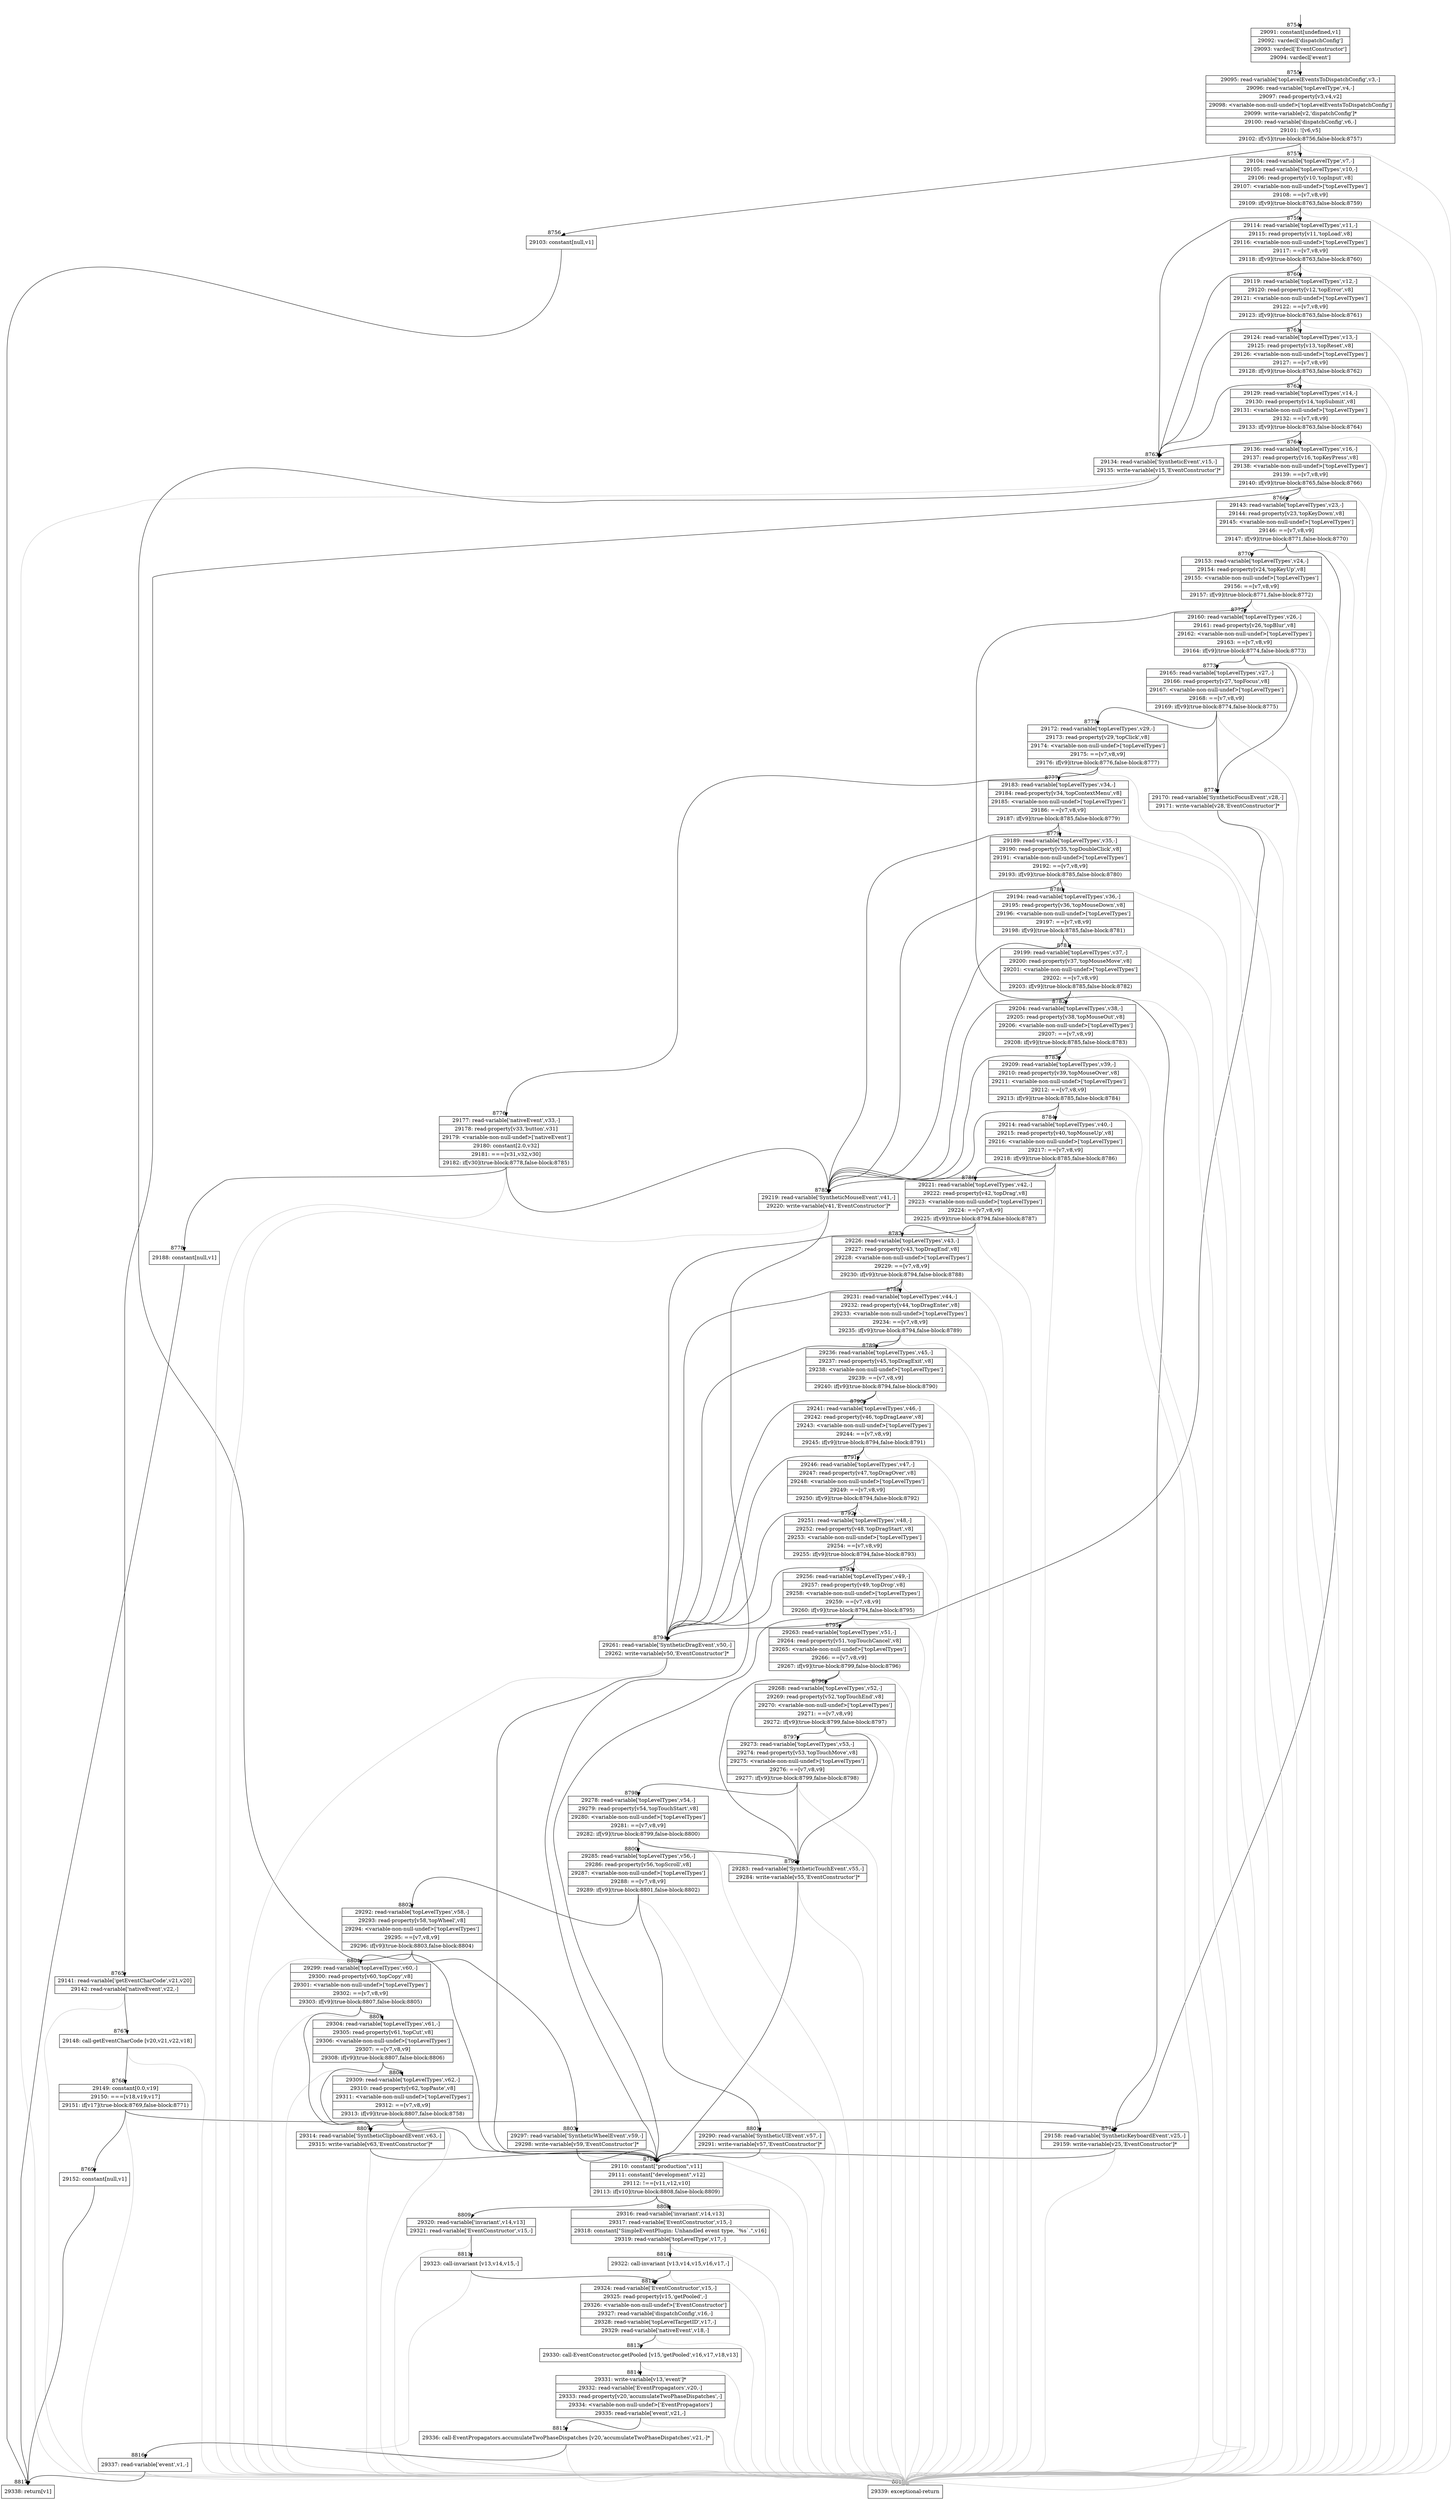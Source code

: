 digraph {
rankdir="TD"
BB_entry645[shape=none,label=""];
BB_entry645 -> BB8754 [tailport=s, headport=n, headlabel="    8754"]
BB8754 [shape=record label="{29091: constant[undefined,v1]|29092: vardecl['dispatchConfig']|29093: vardecl['EventConstructor']|29094: vardecl['event']}" ] 
BB8754 -> BB8755 [tailport=s, headport=n, headlabel="      8755"]
BB8755 [shape=record label="{29095: read-variable['topLevelEventsToDispatchConfig',v3,-]|29096: read-variable['topLevelType',v4,-]|29097: read-property[v3,v4,v2]|29098: \<variable-non-null-undef\>['topLevelEventsToDispatchConfig']|29099: write-variable[v2,'dispatchConfig']*|29100: read-variable['dispatchConfig',v6,-]|29101: ![v6,v5]|29102: if[v5](true-block:8756,false-block:8757)}" ] 
BB8755 -> BB8756 [tailport=s, headport=n, headlabel="      8756"]
BB8755 -> BB8757 [tailport=s, headport=n, headlabel="      8757"]
BB8755 -> BB8818 [tailport=s, headport=n, color=gray, headlabel="      8818"]
BB8756 [shape=record label="{29103: constant[null,v1]}" ] 
BB8756 -> BB8817 [tailport=s, headport=n, headlabel="      8817"]
BB8757 [shape=record label="{29104: read-variable['topLevelType',v7,-]|29105: read-variable['topLevelTypes',v10,-]|29106: read-property[v10,'topInput',v8]|29107: \<variable-non-null-undef\>['topLevelTypes']|29108: ==[v7,v8,v9]|29109: if[v9](true-block:8763,false-block:8759)}" ] 
BB8757 -> BB8763 [tailport=s, headport=n, headlabel="      8763"]
BB8757 -> BB8759 [tailport=s, headport=n, headlabel="      8759"]
BB8757 -> BB8818 [tailport=s, headport=n, color=gray]
BB8758 [shape=record label="{29110: constant[\"production\",v11]|29111: constant[\"development\",v12]|29112: !==[v11,v12,v10]|29113: if[v10](true-block:8808,false-block:8809)}" ] 
BB8758 -> BB8808 [tailport=s, headport=n, headlabel="      8808"]
BB8758 -> BB8809 [tailport=s, headport=n, headlabel="      8809"]
BB8758 -> BB8818 [tailport=s, headport=n, color=gray]
BB8759 [shape=record label="{29114: read-variable['topLevelTypes',v11,-]|29115: read-property[v11,'topLoad',v8]|29116: \<variable-non-null-undef\>['topLevelTypes']|29117: ==[v7,v8,v9]|29118: if[v9](true-block:8763,false-block:8760)}" ] 
BB8759 -> BB8763 [tailport=s, headport=n]
BB8759 -> BB8760 [tailport=s, headport=n, headlabel="      8760"]
BB8759 -> BB8818 [tailport=s, headport=n, color=gray]
BB8760 [shape=record label="{29119: read-variable['topLevelTypes',v12,-]|29120: read-property[v12,'topError',v8]|29121: \<variable-non-null-undef\>['topLevelTypes']|29122: ==[v7,v8,v9]|29123: if[v9](true-block:8763,false-block:8761)}" ] 
BB8760 -> BB8763 [tailport=s, headport=n]
BB8760 -> BB8761 [tailport=s, headport=n, headlabel="      8761"]
BB8760 -> BB8818 [tailport=s, headport=n, color=gray]
BB8761 [shape=record label="{29124: read-variable['topLevelTypes',v13,-]|29125: read-property[v13,'topReset',v8]|29126: \<variable-non-null-undef\>['topLevelTypes']|29127: ==[v7,v8,v9]|29128: if[v9](true-block:8763,false-block:8762)}" ] 
BB8761 -> BB8763 [tailport=s, headport=n]
BB8761 -> BB8762 [tailport=s, headport=n, headlabel="      8762"]
BB8761 -> BB8818 [tailport=s, headport=n, color=gray]
BB8762 [shape=record label="{29129: read-variable['topLevelTypes',v14,-]|29130: read-property[v14,'topSubmit',v8]|29131: \<variable-non-null-undef\>['topLevelTypes']|29132: ==[v7,v8,v9]|29133: if[v9](true-block:8763,false-block:8764)}" ] 
BB8762 -> BB8763 [tailport=s, headport=n]
BB8762 -> BB8764 [tailport=s, headport=n, headlabel="      8764"]
BB8762 -> BB8818 [tailport=s, headport=n, color=gray]
BB8763 [shape=record label="{29134: read-variable['SyntheticEvent',v15,-]|29135: write-variable[v15,'EventConstructor']*}" ] 
BB8763 -> BB8758 [tailport=s, headport=n, headlabel="      8758"]
BB8763 -> BB8818 [tailport=s, headport=n, color=gray]
BB8764 [shape=record label="{29136: read-variable['topLevelTypes',v16,-]|29137: read-property[v16,'topKeyPress',v8]|29138: \<variable-non-null-undef\>['topLevelTypes']|29139: ==[v7,v8,v9]|29140: if[v9](true-block:8765,false-block:8766)}" ] 
BB8764 -> BB8765 [tailport=s, headport=n, headlabel="      8765"]
BB8764 -> BB8766 [tailport=s, headport=n, headlabel="      8766"]
BB8764 -> BB8818 [tailport=s, headport=n, color=gray]
BB8765 [shape=record label="{29141: read-variable['getEventCharCode',v21,v20]|29142: read-variable['nativeEvent',v22,-]}" ] 
BB8765 -> BB8767 [tailport=s, headport=n, headlabel="      8767"]
BB8765 -> BB8818 [tailport=s, headport=n, color=gray]
BB8766 [shape=record label="{29143: read-variable['topLevelTypes',v23,-]|29144: read-property[v23,'topKeyDown',v8]|29145: \<variable-non-null-undef\>['topLevelTypes']|29146: ==[v7,v8,v9]|29147: if[v9](true-block:8771,false-block:8770)}" ] 
BB8766 -> BB8771 [tailport=s, headport=n, headlabel="      8771"]
BB8766 -> BB8770 [tailport=s, headport=n, headlabel="      8770"]
BB8766 -> BB8818 [tailport=s, headport=n, color=gray]
BB8767 [shape=record label="{29148: call-getEventCharCode [v20,v21,v22,v18]}" ] 
BB8767 -> BB8768 [tailport=s, headport=n, headlabel="      8768"]
BB8767 -> BB8818 [tailport=s, headport=n, color=gray]
BB8768 [shape=record label="{29149: constant[0.0,v19]|29150: ===[v18,v19,v17]|29151: if[v17](true-block:8769,false-block:8771)}" ] 
BB8768 -> BB8769 [tailport=s, headport=n, headlabel="      8769"]
BB8768 -> BB8771 [tailport=s, headport=n]
BB8768 -> BB8818 [tailport=s, headport=n, color=gray]
BB8769 [shape=record label="{29152: constant[null,v1]}" ] 
BB8769 -> BB8817 [tailport=s, headport=n]
BB8770 [shape=record label="{29153: read-variable['topLevelTypes',v24,-]|29154: read-property[v24,'topKeyUp',v8]|29155: \<variable-non-null-undef\>['topLevelTypes']|29156: ==[v7,v8,v9]|29157: if[v9](true-block:8771,false-block:8772)}" ] 
BB8770 -> BB8771 [tailport=s, headport=n]
BB8770 -> BB8772 [tailport=s, headport=n, headlabel="      8772"]
BB8770 -> BB8818 [tailport=s, headport=n, color=gray]
BB8771 [shape=record label="{29158: read-variable['SyntheticKeyboardEvent',v25,-]|29159: write-variable[v25,'EventConstructor']*}" ] 
BB8771 -> BB8758 [tailport=s, headport=n]
BB8771 -> BB8818 [tailport=s, headport=n, color=gray]
BB8772 [shape=record label="{29160: read-variable['topLevelTypes',v26,-]|29161: read-property[v26,'topBlur',v8]|29162: \<variable-non-null-undef\>['topLevelTypes']|29163: ==[v7,v8,v9]|29164: if[v9](true-block:8774,false-block:8773)}" ] 
BB8772 -> BB8774 [tailport=s, headport=n, headlabel="      8774"]
BB8772 -> BB8773 [tailport=s, headport=n, headlabel="      8773"]
BB8772 -> BB8818 [tailport=s, headport=n, color=gray]
BB8773 [shape=record label="{29165: read-variable['topLevelTypes',v27,-]|29166: read-property[v27,'topFocus',v8]|29167: \<variable-non-null-undef\>['topLevelTypes']|29168: ==[v7,v8,v9]|29169: if[v9](true-block:8774,false-block:8775)}" ] 
BB8773 -> BB8774 [tailport=s, headport=n]
BB8773 -> BB8775 [tailport=s, headport=n, headlabel="      8775"]
BB8773 -> BB8818 [tailport=s, headport=n, color=gray]
BB8774 [shape=record label="{29170: read-variable['SyntheticFocusEvent',v28,-]|29171: write-variable[v28,'EventConstructor']*}" ] 
BB8774 -> BB8758 [tailport=s, headport=n]
BB8774 -> BB8818 [tailport=s, headport=n, color=gray]
BB8775 [shape=record label="{29172: read-variable['topLevelTypes',v29,-]|29173: read-property[v29,'topClick',v8]|29174: \<variable-non-null-undef\>['topLevelTypes']|29175: ==[v7,v8,v9]|29176: if[v9](true-block:8776,false-block:8777)}" ] 
BB8775 -> BB8776 [tailport=s, headport=n, headlabel="      8776"]
BB8775 -> BB8777 [tailport=s, headport=n, headlabel="      8777"]
BB8775 -> BB8818 [tailport=s, headport=n, color=gray]
BB8776 [shape=record label="{29177: read-variable['nativeEvent',v33,-]|29178: read-property[v33,'button',v31]|29179: \<variable-non-null-undef\>['nativeEvent']|29180: constant[2.0,v32]|29181: ===[v31,v32,v30]|29182: if[v30](true-block:8778,false-block:8785)}" ] 
BB8776 -> BB8778 [tailport=s, headport=n, headlabel="      8778"]
BB8776 -> BB8785 [tailport=s, headport=n, headlabel="      8785"]
BB8776 -> BB8818 [tailport=s, headport=n, color=gray]
BB8777 [shape=record label="{29183: read-variable['topLevelTypes',v34,-]|29184: read-property[v34,'topContextMenu',v8]|29185: \<variable-non-null-undef\>['topLevelTypes']|29186: ==[v7,v8,v9]|29187: if[v9](true-block:8785,false-block:8779)}" ] 
BB8777 -> BB8785 [tailport=s, headport=n]
BB8777 -> BB8779 [tailport=s, headport=n, headlabel="      8779"]
BB8777 -> BB8818 [tailport=s, headport=n, color=gray]
BB8778 [shape=record label="{29188: constant[null,v1]}" ] 
BB8778 -> BB8817 [tailport=s, headport=n]
BB8779 [shape=record label="{29189: read-variable['topLevelTypes',v35,-]|29190: read-property[v35,'topDoubleClick',v8]|29191: \<variable-non-null-undef\>['topLevelTypes']|29192: ==[v7,v8,v9]|29193: if[v9](true-block:8785,false-block:8780)}" ] 
BB8779 -> BB8785 [tailport=s, headport=n]
BB8779 -> BB8780 [tailport=s, headport=n, headlabel="      8780"]
BB8779 -> BB8818 [tailport=s, headport=n, color=gray]
BB8780 [shape=record label="{29194: read-variable['topLevelTypes',v36,-]|29195: read-property[v36,'topMouseDown',v8]|29196: \<variable-non-null-undef\>['topLevelTypes']|29197: ==[v7,v8,v9]|29198: if[v9](true-block:8785,false-block:8781)}" ] 
BB8780 -> BB8785 [tailport=s, headport=n]
BB8780 -> BB8781 [tailport=s, headport=n, headlabel="      8781"]
BB8780 -> BB8818 [tailport=s, headport=n, color=gray]
BB8781 [shape=record label="{29199: read-variable['topLevelTypes',v37,-]|29200: read-property[v37,'topMouseMove',v8]|29201: \<variable-non-null-undef\>['topLevelTypes']|29202: ==[v7,v8,v9]|29203: if[v9](true-block:8785,false-block:8782)}" ] 
BB8781 -> BB8785 [tailport=s, headport=n]
BB8781 -> BB8782 [tailport=s, headport=n, headlabel="      8782"]
BB8781 -> BB8818 [tailport=s, headport=n, color=gray]
BB8782 [shape=record label="{29204: read-variable['topLevelTypes',v38,-]|29205: read-property[v38,'topMouseOut',v8]|29206: \<variable-non-null-undef\>['topLevelTypes']|29207: ==[v7,v8,v9]|29208: if[v9](true-block:8785,false-block:8783)}" ] 
BB8782 -> BB8785 [tailport=s, headport=n]
BB8782 -> BB8783 [tailport=s, headport=n, headlabel="      8783"]
BB8782 -> BB8818 [tailport=s, headport=n, color=gray]
BB8783 [shape=record label="{29209: read-variable['topLevelTypes',v39,-]|29210: read-property[v39,'topMouseOver',v8]|29211: \<variable-non-null-undef\>['topLevelTypes']|29212: ==[v7,v8,v9]|29213: if[v9](true-block:8785,false-block:8784)}" ] 
BB8783 -> BB8785 [tailport=s, headport=n]
BB8783 -> BB8784 [tailport=s, headport=n, headlabel="      8784"]
BB8783 -> BB8818 [tailport=s, headport=n, color=gray]
BB8784 [shape=record label="{29214: read-variable['topLevelTypes',v40,-]|29215: read-property[v40,'topMouseUp',v8]|29216: \<variable-non-null-undef\>['topLevelTypes']|29217: ==[v7,v8,v9]|29218: if[v9](true-block:8785,false-block:8786)}" ] 
BB8784 -> BB8785 [tailport=s, headport=n]
BB8784 -> BB8786 [tailport=s, headport=n, headlabel="      8786"]
BB8784 -> BB8818 [tailport=s, headport=n, color=gray]
BB8785 [shape=record label="{29219: read-variable['SyntheticMouseEvent',v41,-]|29220: write-variable[v41,'EventConstructor']*}" ] 
BB8785 -> BB8758 [tailport=s, headport=n]
BB8785 -> BB8818 [tailport=s, headport=n, color=gray]
BB8786 [shape=record label="{29221: read-variable['topLevelTypes',v42,-]|29222: read-property[v42,'topDrag',v8]|29223: \<variable-non-null-undef\>['topLevelTypes']|29224: ==[v7,v8,v9]|29225: if[v9](true-block:8794,false-block:8787)}" ] 
BB8786 -> BB8794 [tailport=s, headport=n, headlabel="      8794"]
BB8786 -> BB8787 [tailport=s, headport=n, headlabel="      8787"]
BB8786 -> BB8818 [tailport=s, headport=n, color=gray]
BB8787 [shape=record label="{29226: read-variable['topLevelTypes',v43,-]|29227: read-property[v43,'topDragEnd',v8]|29228: \<variable-non-null-undef\>['topLevelTypes']|29229: ==[v7,v8,v9]|29230: if[v9](true-block:8794,false-block:8788)}" ] 
BB8787 -> BB8794 [tailport=s, headport=n]
BB8787 -> BB8788 [tailport=s, headport=n, headlabel="      8788"]
BB8787 -> BB8818 [tailport=s, headport=n, color=gray]
BB8788 [shape=record label="{29231: read-variable['topLevelTypes',v44,-]|29232: read-property[v44,'topDragEnter',v8]|29233: \<variable-non-null-undef\>['topLevelTypes']|29234: ==[v7,v8,v9]|29235: if[v9](true-block:8794,false-block:8789)}" ] 
BB8788 -> BB8794 [tailport=s, headport=n]
BB8788 -> BB8789 [tailport=s, headport=n, headlabel="      8789"]
BB8788 -> BB8818 [tailport=s, headport=n, color=gray]
BB8789 [shape=record label="{29236: read-variable['topLevelTypes',v45,-]|29237: read-property[v45,'topDragExit',v8]|29238: \<variable-non-null-undef\>['topLevelTypes']|29239: ==[v7,v8,v9]|29240: if[v9](true-block:8794,false-block:8790)}" ] 
BB8789 -> BB8794 [tailport=s, headport=n]
BB8789 -> BB8790 [tailport=s, headport=n, headlabel="      8790"]
BB8789 -> BB8818 [tailport=s, headport=n, color=gray]
BB8790 [shape=record label="{29241: read-variable['topLevelTypes',v46,-]|29242: read-property[v46,'topDragLeave',v8]|29243: \<variable-non-null-undef\>['topLevelTypes']|29244: ==[v7,v8,v9]|29245: if[v9](true-block:8794,false-block:8791)}" ] 
BB8790 -> BB8794 [tailport=s, headport=n]
BB8790 -> BB8791 [tailport=s, headport=n, headlabel="      8791"]
BB8790 -> BB8818 [tailport=s, headport=n, color=gray]
BB8791 [shape=record label="{29246: read-variable['topLevelTypes',v47,-]|29247: read-property[v47,'topDragOver',v8]|29248: \<variable-non-null-undef\>['topLevelTypes']|29249: ==[v7,v8,v9]|29250: if[v9](true-block:8794,false-block:8792)}" ] 
BB8791 -> BB8794 [tailport=s, headport=n]
BB8791 -> BB8792 [tailport=s, headport=n, headlabel="      8792"]
BB8791 -> BB8818 [tailport=s, headport=n, color=gray]
BB8792 [shape=record label="{29251: read-variable['topLevelTypes',v48,-]|29252: read-property[v48,'topDragStart',v8]|29253: \<variable-non-null-undef\>['topLevelTypes']|29254: ==[v7,v8,v9]|29255: if[v9](true-block:8794,false-block:8793)}" ] 
BB8792 -> BB8794 [tailport=s, headport=n]
BB8792 -> BB8793 [tailport=s, headport=n, headlabel="      8793"]
BB8792 -> BB8818 [tailport=s, headport=n, color=gray]
BB8793 [shape=record label="{29256: read-variable['topLevelTypes',v49,-]|29257: read-property[v49,'topDrop',v8]|29258: \<variable-non-null-undef\>['topLevelTypes']|29259: ==[v7,v8,v9]|29260: if[v9](true-block:8794,false-block:8795)}" ] 
BB8793 -> BB8794 [tailport=s, headport=n]
BB8793 -> BB8795 [tailport=s, headport=n, headlabel="      8795"]
BB8793 -> BB8818 [tailport=s, headport=n, color=gray]
BB8794 [shape=record label="{29261: read-variable['SyntheticDragEvent',v50,-]|29262: write-variable[v50,'EventConstructor']*}" ] 
BB8794 -> BB8758 [tailport=s, headport=n]
BB8794 -> BB8818 [tailport=s, headport=n, color=gray]
BB8795 [shape=record label="{29263: read-variable['topLevelTypes',v51,-]|29264: read-property[v51,'topTouchCancel',v8]|29265: \<variable-non-null-undef\>['topLevelTypes']|29266: ==[v7,v8,v9]|29267: if[v9](true-block:8799,false-block:8796)}" ] 
BB8795 -> BB8799 [tailport=s, headport=n, headlabel="      8799"]
BB8795 -> BB8796 [tailport=s, headport=n, headlabel="      8796"]
BB8795 -> BB8818 [tailport=s, headport=n, color=gray]
BB8796 [shape=record label="{29268: read-variable['topLevelTypes',v52,-]|29269: read-property[v52,'topTouchEnd',v8]|29270: \<variable-non-null-undef\>['topLevelTypes']|29271: ==[v7,v8,v9]|29272: if[v9](true-block:8799,false-block:8797)}" ] 
BB8796 -> BB8799 [tailport=s, headport=n]
BB8796 -> BB8797 [tailport=s, headport=n, headlabel="      8797"]
BB8796 -> BB8818 [tailport=s, headport=n, color=gray]
BB8797 [shape=record label="{29273: read-variable['topLevelTypes',v53,-]|29274: read-property[v53,'topTouchMove',v8]|29275: \<variable-non-null-undef\>['topLevelTypes']|29276: ==[v7,v8,v9]|29277: if[v9](true-block:8799,false-block:8798)}" ] 
BB8797 -> BB8799 [tailport=s, headport=n]
BB8797 -> BB8798 [tailport=s, headport=n, headlabel="      8798"]
BB8797 -> BB8818 [tailport=s, headport=n, color=gray]
BB8798 [shape=record label="{29278: read-variable['topLevelTypes',v54,-]|29279: read-property[v54,'topTouchStart',v8]|29280: \<variable-non-null-undef\>['topLevelTypes']|29281: ==[v7,v8,v9]|29282: if[v9](true-block:8799,false-block:8800)}" ] 
BB8798 -> BB8799 [tailport=s, headport=n]
BB8798 -> BB8800 [tailport=s, headport=n, headlabel="      8800"]
BB8798 -> BB8818 [tailport=s, headport=n, color=gray]
BB8799 [shape=record label="{29283: read-variable['SyntheticTouchEvent',v55,-]|29284: write-variable[v55,'EventConstructor']*}" ] 
BB8799 -> BB8758 [tailport=s, headport=n]
BB8799 -> BB8818 [tailport=s, headport=n, color=gray]
BB8800 [shape=record label="{29285: read-variable['topLevelTypes',v56,-]|29286: read-property[v56,'topScroll',v8]|29287: \<variable-non-null-undef\>['topLevelTypes']|29288: ==[v7,v8,v9]|29289: if[v9](true-block:8801,false-block:8802)}" ] 
BB8800 -> BB8801 [tailport=s, headport=n, headlabel="      8801"]
BB8800 -> BB8802 [tailport=s, headport=n, headlabel="      8802"]
BB8800 -> BB8818 [tailport=s, headport=n, color=gray]
BB8801 [shape=record label="{29290: read-variable['SyntheticUIEvent',v57,-]|29291: write-variable[v57,'EventConstructor']*}" ] 
BB8801 -> BB8758 [tailport=s, headport=n]
BB8801 -> BB8818 [tailport=s, headport=n, color=gray]
BB8802 [shape=record label="{29292: read-variable['topLevelTypes',v58,-]|29293: read-property[v58,'topWheel',v8]|29294: \<variable-non-null-undef\>['topLevelTypes']|29295: ==[v7,v8,v9]|29296: if[v9](true-block:8803,false-block:8804)}" ] 
BB8802 -> BB8803 [tailport=s, headport=n, headlabel="      8803"]
BB8802 -> BB8804 [tailport=s, headport=n, headlabel="      8804"]
BB8802 -> BB8818 [tailport=s, headport=n, color=gray]
BB8803 [shape=record label="{29297: read-variable['SyntheticWheelEvent',v59,-]|29298: write-variable[v59,'EventConstructor']*}" ] 
BB8803 -> BB8758 [tailport=s, headport=n]
BB8803 -> BB8818 [tailport=s, headport=n, color=gray]
BB8804 [shape=record label="{29299: read-variable['topLevelTypes',v60,-]|29300: read-property[v60,'topCopy',v8]|29301: \<variable-non-null-undef\>['topLevelTypes']|29302: ==[v7,v8,v9]|29303: if[v9](true-block:8807,false-block:8805)}" ] 
BB8804 -> BB8807 [tailport=s, headport=n, headlabel="      8807"]
BB8804 -> BB8805 [tailport=s, headport=n, headlabel="      8805"]
BB8804 -> BB8818 [tailport=s, headport=n, color=gray]
BB8805 [shape=record label="{29304: read-variable['topLevelTypes',v61,-]|29305: read-property[v61,'topCut',v8]|29306: \<variable-non-null-undef\>['topLevelTypes']|29307: ==[v7,v8,v9]|29308: if[v9](true-block:8807,false-block:8806)}" ] 
BB8805 -> BB8807 [tailport=s, headport=n]
BB8805 -> BB8806 [tailport=s, headport=n, headlabel="      8806"]
BB8805 -> BB8818 [tailport=s, headport=n, color=gray]
BB8806 [shape=record label="{29309: read-variable['topLevelTypes',v62,-]|29310: read-property[v62,'topPaste',v8]|29311: \<variable-non-null-undef\>['topLevelTypes']|29312: ==[v7,v8,v9]|29313: if[v9](true-block:8807,false-block:8758)}" ] 
BB8806 -> BB8807 [tailport=s, headport=n]
BB8806 -> BB8758 [tailport=s, headport=n]
BB8806 -> BB8818 [tailport=s, headport=n, color=gray]
BB8807 [shape=record label="{29314: read-variable['SyntheticClipboardEvent',v63,-]|29315: write-variable[v63,'EventConstructor']*}" ] 
BB8807 -> BB8758 [tailport=s, headport=n]
BB8807 -> BB8818 [tailport=s, headport=n, color=gray]
BB8808 [shape=record label="{29316: read-variable['invariant',v14,v13]|29317: read-variable['EventConstructor',v15,-]|29318: constant[\"SimpleEventPlugin: Unhandled event type, `%s`.\",v16]|29319: read-variable['topLevelType',v17,-]}" ] 
BB8808 -> BB8810 [tailport=s, headport=n, headlabel="      8810"]
BB8808 -> BB8818 [tailport=s, headport=n, color=gray]
BB8809 [shape=record label="{29320: read-variable['invariant',v14,v13]|29321: read-variable['EventConstructor',v15,-]}" ] 
BB8809 -> BB8811 [tailport=s, headport=n, headlabel="      8811"]
BB8809 -> BB8818 [tailport=s, headport=n, color=gray]
BB8810 [shape=record label="{29322: call-invariant [v13,v14,v15,v16,v17,-]}" ] 
BB8810 -> BB8812 [tailport=s, headport=n, headlabel="      8812"]
BB8810 -> BB8818 [tailport=s, headport=n, color=gray]
BB8811 [shape=record label="{29323: call-invariant [v13,v14,v15,-]}" ] 
BB8811 -> BB8812 [tailport=s, headport=n]
BB8811 -> BB8818 [tailport=s, headport=n, color=gray]
BB8812 [shape=record label="{29324: read-variable['EventConstructor',v15,-]|29325: read-property[v15,'getPooled',-]|29326: \<variable-non-null-undef\>['EventConstructor']|29327: read-variable['dispatchConfig',v16,-]|29328: read-variable['topLevelTargetID',v17,-]|29329: read-variable['nativeEvent',v18,-]}" ] 
BB8812 -> BB8813 [tailport=s, headport=n, headlabel="      8813"]
BB8812 -> BB8818 [tailport=s, headport=n, color=gray]
BB8813 [shape=record label="{29330: call-EventConstructor.getPooled [v15,'getPooled',v16,v17,v18,v13]}" ] 
BB8813 -> BB8814 [tailport=s, headport=n, headlabel="      8814"]
BB8813 -> BB8818 [tailport=s, headport=n, color=gray]
BB8814 [shape=record label="{29331: write-variable[v13,'event']*|29332: read-variable['EventPropagators',v20,-]|29333: read-property[v20,'accumulateTwoPhaseDispatches',-]|29334: \<variable-non-null-undef\>['EventPropagators']|29335: read-variable['event',v21,-]}" ] 
BB8814 -> BB8815 [tailport=s, headport=n, headlabel="      8815"]
BB8814 -> BB8818 [tailport=s, headport=n, color=gray]
BB8815 [shape=record label="{29336: call-EventPropagators.accumulateTwoPhaseDispatches [v20,'accumulateTwoPhaseDispatches',v21,-]*}" ] 
BB8815 -> BB8816 [tailport=s, headport=n, headlabel="      8816"]
BB8815 -> BB8818 [tailport=s, headport=n, color=gray]
BB8816 [shape=record label="{29337: read-variable['event',v1,-]}" ] 
BB8816 -> BB8817 [tailport=s, headport=n]
BB8816 -> BB8818 [tailport=s, headport=n, color=gray]
BB8817 [shape=record label="{29338: return[v1]}" ] 
BB8818 [shape=record label="{29339: exceptional-return}" ] 
//#$~ 15785
}
